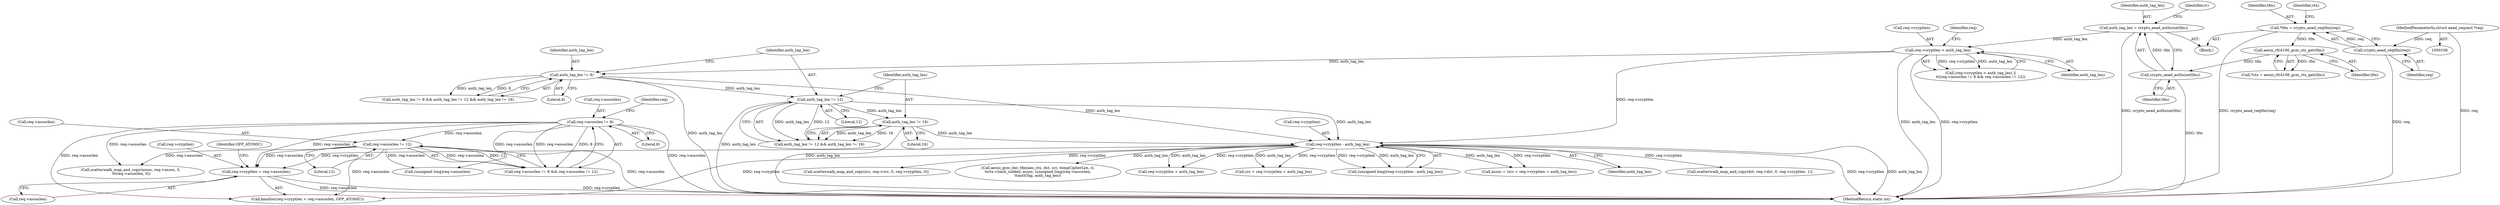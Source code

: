 digraph "0_linux_ccfe8c3f7e52ae83155cb038753f4c75b774ca8a@API" {
"1000356" [label="(Call,req->cryptlen + req->assoclen)"];
"1000238" [label="(Call,req->cryptlen - auth_tag_len)"];
"1000183" [label="(Call,req->cryptlen < auth_tag_len)"];
"1000155" [label="(Call,auth_tag_len = crypto_aead_authsize(tfm))"];
"1000157" [label="(Call,crypto_aead_authsize(tfm))"];
"1000137" [label="(Call,aesni_rfc4106_gcm_ctx_get(tfm))"];
"1000130" [label="(Call,*tfm = crypto_aead_reqtfm(req))"];
"1000132" [label="(Call,crypto_aead_reqtfm(req))"];
"1000107" [label="(MethodParameterIn,struct aead_request *req)"];
"1000209" [label="(Call,auth_tag_len != 12)"];
"1000205" [label="(Call,auth_tag_len != 8)"];
"1000212" [label="(Call,auth_tag_len != 16)"];
"1000189" [label="(Call,req->assoclen != 8)"];
"1000194" [label="(Call,req->assoclen != 12)"];
"1000195" [label="(Call,req->assoclen)"];
"1000379" [label="(Call,scatterwalk_map_and_copy(src, req->src, 0, req->cryptlen, 0))"];
"1000238" [label="(Call,req->cryptlen - auth_tag_len)"];
"1000210" [label="(Identifier,auth_tag_len)"];
"1000206" [label="(Identifier,auth_tag_len)"];
"1000389" [label="(Call,scatterwalk_map_and_copy(assoc, req->assoc, 0,\n \t\t\treq->assoclen, 0))"];
"1000355" [label="(Call,kmalloc(req->cryptlen + req->assoclen, GFP_ATOMIC))"];
"1000239" [label="(Call,req->cryptlen)"];
"1000182" [label="(Call,(req->cryptlen < auth_tag_len) ||\n\t\t(req->assoclen != 8 && req->assoclen != 12))"];
"1000357" [label="(Call,req->cryptlen)"];
"1000205" [label="(Call,auth_tag_len != 8)"];
"1000402" [label="(Call,aesni_gcm_dec_tfm(aes_ctx, dst, src, tempCipherLen, iv,\n\t\tctx->hash_subkey, assoc, (unsigned long)req->assoclen,\n\t\tauthTag, auth_tag_len))"];
"1000194" [label="(Call,req->assoclen != 12)"];
"1000198" [label="(Literal,12)"];
"1000208" [label="(Call,auth_tag_len != 12 && auth_tag_len != 16)"];
"1000481" [label="(MethodReturn,static int)"];
"1000374" [label="(Call,req->cryptlen + auth_tag_len)"];
"1000130" [label="(Call,*tfm = crypto_aead_reqtfm(req))"];
"1000196" [label="(Identifier,req)"];
"1000209" [label="(Call,auth_tag_len != 12)"];
"1000360" [label="(Call,req->assoclen)"];
"1000214" [label="(Literal,16)"];
"1000212" [label="(Call,auth_tag_len != 16)"];
"1000356" [label="(Call,req->cryptlen + req->assoclen)"];
"1000372" [label="(Call,src + req->cryptlen + auth_tag_len)"];
"1000187" [label="(Identifier,auth_tag_len)"];
"1000131" [label="(Identifier,tfm)"];
"1000193" [label="(Literal,8)"];
"1000190" [label="(Call,req->assoclen)"];
"1000156" [label="(Identifier,auth_tag_len)"];
"1000135" [label="(Call,*ctx = aesni_rfc4106_gcm_ctx_get(tfm))"];
"1000136" [label="(Identifier,ctx)"];
"1000363" [label="(Identifier,GFP_ATOMIC)"];
"1000204" [label="(Call,auth_tag_len != 8 && auth_tag_len != 12 && auth_tag_len != 16)"];
"1000236" [label="(Call,(unsigned long)(req->cryptlen - auth_tag_len))"];
"1000137" [label="(Call,aesni_rfc4106_gcm_ctx_get(tfm))"];
"1000189" [label="(Call,req->assoclen != 8)"];
"1000155" [label="(Call,auth_tag_len = crypto_aead_authsize(tfm))"];
"1000370" [label="(Call,assoc = (src + req->cryptlen + auth_tag_len))"];
"1000183" [label="(Call,req->cryptlen < auth_tag_len)"];
"1000242" [label="(Identifier,auth_tag_len)"];
"1000467" [label="(Call,scatterwalk_map_and_copy(dst, req->dst, 0, req->cryptlen, 1))"];
"1000158" [label="(Identifier,tfm)"];
"1000132" [label="(Call,crypto_aead_reqtfm(req))"];
"1000211" [label="(Literal,12)"];
"1000412" [label="(Call,(unsigned long)req->assoclen)"];
"1000188" [label="(Call,req->assoclen != 8 && req->assoclen != 12)"];
"1000162" [label="(Identifier,iv)"];
"1000133" [label="(Identifier,req)"];
"1000107" [label="(MethodParameterIn,struct aead_request *req)"];
"1000184" [label="(Call,req->cryptlen)"];
"1000213" [label="(Identifier,auth_tag_len)"];
"1000138" [label="(Identifier,tfm)"];
"1000108" [label="(Block,)"];
"1000157" [label="(Call,crypto_aead_authsize(tfm))"];
"1000191" [label="(Identifier,req)"];
"1000207" [label="(Literal,8)"];
"1000356" -> "1000355"  [label="AST: "];
"1000356" -> "1000360"  [label="CFG: "];
"1000357" -> "1000356"  [label="AST: "];
"1000360" -> "1000356"  [label="AST: "];
"1000363" -> "1000356"  [label="CFG: "];
"1000356" -> "1000481"  [label="DDG: req->cryptlen"];
"1000356" -> "1000481"  [label="DDG: req->assoclen"];
"1000238" -> "1000356"  [label="DDG: req->cryptlen"];
"1000189" -> "1000356"  [label="DDG: req->assoclen"];
"1000194" -> "1000356"  [label="DDG: req->assoclen"];
"1000238" -> "1000236"  [label="AST: "];
"1000238" -> "1000242"  [label="CFG: "];
"1000239" -> "1000238"  [label="AST: "];
"1000242" -> "1000238"  [label="AST: "];
"1000236" -> "1000238"  [label="CFG: "];
"1000238" -> "1000481"  [label="DDG: req->cryptlen"];
"1000238" -> "1000481"  [label="DDG: auth_tag_len"];
"1000238" -> "1000236"  [label="DDG: req->cryptlen"];
"1000238" -> "1000236"  [label="DDG: auth_tag_len"];
"1000183" -> "1000238"  [label="DDG: req->cryptlen"];
"1000209" -> "1000238"  [label="DDG: auth_tag_len"];
"1000205" -> "1000238"  [label="DDG: auth_tag_len"];
"1000212" -> "1000238"  [label="DDG: auth_tag_len"];
"1000238" -> "1000355"  [label="DDG: req->cryptlen"];
"1000238" -> "1000370"  [label="DDG: req->cryptlen"];
"1000238" -> "1000370"  [label="DDG: auth_tag_len"];
"1000238" -> "1000372"  [label="DDG: req->cryptlen"];
"1000238" -> "1000372"  [label="DDG: auth_tag_len"];
"1000238" -> "1000374"  [label="DDG: req->cryptlen"];
"1000238" -> "1000374"  [label="DDG: auth_tag_len"];
"1000238" -> "1000379"  [label="DDG: req->cryptlen"];
"1000238" -> "1000402"  [label="DDG: auth_tag_len"];
"1000238" -> "1000467"  [label="DDG: req->cryptlen"];
"1000183" -> "1000182"  [label="AST: "];
"1000183" -> "1000187"  [label="CFG: "];
"1000184" -> "1000183"  [label="AST: "];
"1000187" -> "1000183"  [label="AST: "];
"1000191" -> "1000183"  [label="CFG: "];
"1000182" -> "1000183"  [label="CFG: "];
"1000183" -> "1000481"  [label="DDG: auth_tag_len"];
"1000183" -> "1000481"  [label="DDG: req->cryptlen"];
"1000183" -> "1000182"  [label="DDG: req->cryptlen"];
"1000183" -> "1000182"  [label="DDG: auth_tag_len"];
"1000155" -> "1000183"  [label="DDG: auth_tag_len"];
"1000183" -> "1000205"  [label="DDG: auth_tag_len"];
"1000155" -> "1000108"  [label="AST: "];
"1000155" -> "1000157"  [label="CFG: "];
"1000156" -> "1000155"  [label="AST: "];
"1000157" -> "1000155"  [label="AST: "];
"1000162" -> "1000155"  [label="CFG: "];
"1000155" -> "1000481"  [label="DDG: crypto_aead_authsize(tfm)"];
"1000157" -> "1000155"  [label="DDG: tfm"];
"1000157" -> "1000158"  [label="CFG: "];
"1000158" -> "1000157"  [label="AST: "];
"1000157" -> "1000481"  [label="DDG: tfm"];
"1000137" -> "1000157"  [label="DDG: tfm"];
"1000137" -> "1000135"  [label="AST: "];
"1000137" -> "1000138"  [label="CFG: "];
"1000138" -> "1000137"  [label="AST: "];
"1000135" -> "1000137"  [label="CFG: "];
"1000137" -> "1000135"  [label="DDG: tfm"];
"1000130" -> "1000137"  [label="DDG: tfm"];
"1000130" -> "1000108"  [label="AST: "];
"1000130" -> "1000132"  [label="CFG: "];
"1000131" -> "1000130"  [label="AST: "];
"1000132" -> "1000130"  [label="AST: "];
"1000136" -> "1000130"  [label="CFG: "];
"1000130" -> "1000481"  [label="DDG: crypto_aead_reqtfm(req)"];
"1000132" -> "1000130"  [label="DDG: req"];
"1000132" -> "1000133"  [label="CFG: "];
"1000133" -> "1000132"  [label="AST: "];
"1000132" -> "1000481"  [label="DDG: req"];
"1000107" -> "1000132"  [label="DDG: req"];
"1000107" -> "1000106"  [label="AST: "];
"1000107" -> "1000481"  [label="DDG: req"];
"1000209" -> "1000208"  [label="AST: "];
"1000209" -> "1000211"  [label="CFG: "];
"1000210" -> "1000209"  [label="AST: "];
"1000211" -> "1000209"  [label="AST: "];
"1000213" -> "1000209"  [label="CFG: "];
"1000208" -> "1000209"  [label="CFG: "];
"1000209" -> "1000481"  [label="DDG: auth_tag_len"];
"1000209" -> "1000208"  [label="DDG: auth_tag_len"];
"1000209" -> "1000208"  [label="DDG: 12"];
"1000205" -> "1000209"  [label="DDG: auth_tag_len"];
"1000209" -> "1000212"  [label="DDG: auth_tag_len"];
"1000205" -> "1000204"  [label="AST: "];
"1000205" -> "1000207"  [label="CFG: "];
"1000206" -> "1000205"  [label="AST: "];
"1000207" -> "1000205"  [label="AST: "];
"1000210" -> "1000205"  [label="CFG: "];
"1000204" -> "1000205"  [label="CFG: "];
"1000205" -> "1000481"  [label="DDG: auth_tag_len"];
"1000205" -> "1000204"  [label="DDG: auth_tag_len"];
"1000205" -> "1000204"  [label="DDG: 8"];
"1000212" -> "1000208"  [label="AST: "];
"1000212" -> "1000214"  [label="CFG: "];
"1000213" -> "1000212"  [label="AST: "];
"1000214" -> "1000212"  [label="AST: "];
"1000208" -> "1000212"  [label="CFG: "];
"1000212" -> "1000481"  [label="DDG: auth_tag_len"];
"1000212" -> "1000208"  [label="DDG: auth_tag_len"];
"1000212" -> "1000208"  [label="DDG: 16"];
"1000189" -> "1000188"  [label="AST: "];
"1000189" -> "1000193"  [label="CFG: "];
"1000190" -> "1000189"  [label="AST: "];
"1000193" -> "1000189"  [label="AST: "];
"1000196" -> "1000189"  [label="CFG: "];
"1000188" -> "1000189"  [label="CFG: "];
"1000189" -> "1000481"  [label="DDG: req->assoclen"];
"1000189" -> "1000188"  [label="DDG: req->assoclen"];
"1000189" -> "1000188"  [label="DDG: 8"];
"1000189" -> "1000194"  [label="DDG: req->assoclen"];
"1000189" -> "1000355"  [label="DDG: req->assoclen"];
"1000189" -> "1000389"  [label="DDG: req->assoclen"];
"1000189" -> "1000412"  [label="DDG: req->assoclen"];
"1000194" -> "1000188"  [label="AST: "];
"1000194" -> "1000198"  [label="CFG: "];
"1000195" -> "1000194"  [label="AST: "];
"1000198" -> "1000194"  [label="AST: "];
"1000188" -> "1000194"  [label="CFG: "];
"1000194" -> "1000481"  [label="DDG: req->assoclen"];
"1000194" -> "1000188"  [label="DDG: req->assoclen"];
"1000194" -> "1000188"  [label="DDG: 12"];
"1000194" -> "1000355"  [label="DDG: req->assoclen"];
"1000194" -> "1000389"  [label="DDG: req->assoclen"];
"1000194" -> "1000412"  [label="DDG: req->assoclen"];
}
